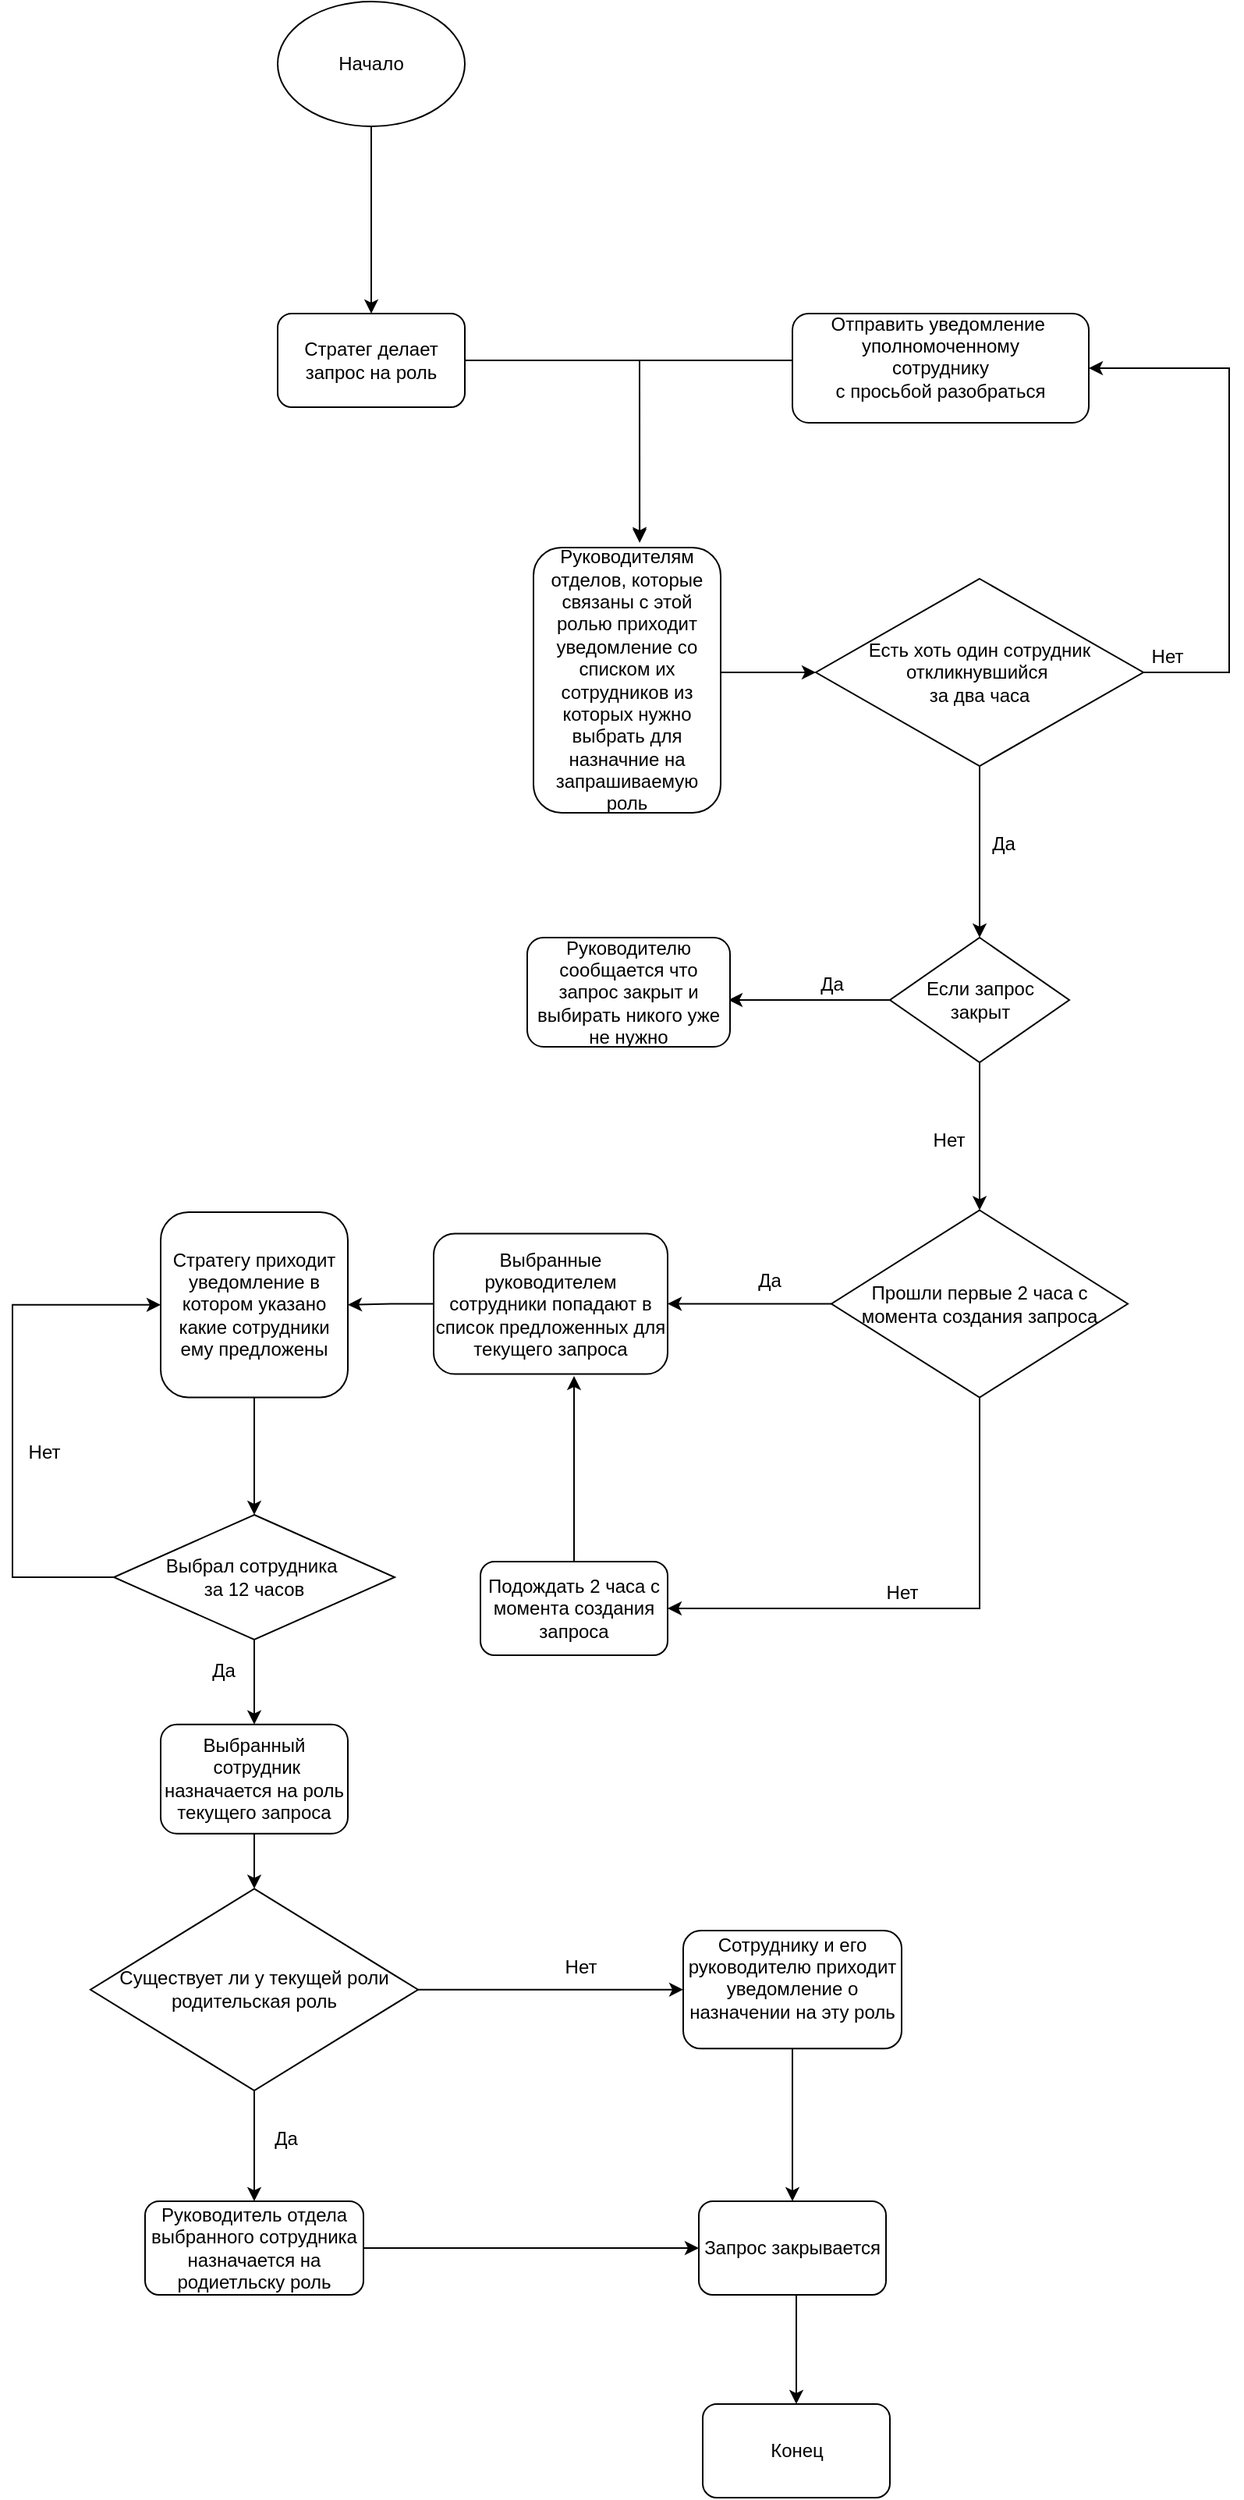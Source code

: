 <mxfile version="15.2.9" type="github">
  <diagram id="C5RBs43oDa-KdzZeNtuy" name="Page-1">
    <mxGraphModel dx="1590" dy="1943" grid="1" gridSize="10" guides="1" tooltips="1" connect="1" arrows="1" fold="1" page="1" pageScale="1" pageWidth="827" pageHeight="1169" math="0" shadow="0">
      <root>
        <mxCell id="WIyWlLk6GJQsqaUBKTNV-0" />
        <mxCell id="WIyWlLk6GJQsqaUBKTNV-1" parent="WIyWlLk6GJQsqaUBKTNV-0" />
        <mxCell id="MZd_cuo-YuZrJoMX92ne-43" style="edgeStyle=orthogonalEdgeStyle;rounded=0;orthogonalLoop=1;jettySize=auto;html=1;entryX=0.567;entryY=-0.024;entryDx=0;entryDy=0;entryPerimeter=0;" edge="1" parent="WIyWlLk6GJQsqaUBKTNV-1" source="zCNVH_hHgbBZrvqFedAu-4" target="zCNVH_hHgbBZrvqFedAu-6">
          <mxGeometry relative="1" as="geometry">
            <Array as="points">
              <mxPoint x="432" y="-80" />
            </Array>
          </mxGeometry>
        </mxCell>
        <mxCell id="zCNVH_hHgbBZrvqFedAu-4" value="Стратег делает запрос на роль" style="rounded=1;whiteSpace=wrap;html=1;" parent="WIyWlLk6GJQsqaUBKTNV-1" vertex="1">
          <mxGeometry x="200" y="-110" width="120" height="60" as="geometry" />
        </mxCell>
        <mxCell id="MZd_cuo-YuZrJoMX92ne-42" style="edgeStyle=orthogonalEdgeStyle;rounded=0;orthogonalLoop=1;jettySize=auto;html=1;entryX=0;entryY=0.5;entryDx=0;entryDy=0;" edge="1" parent="WIyWlLk6GJQsqaUBKTNV-1" source="zCNVH_hHgbBZrvqFedAu-6" target="MZd_cuo-YuZrJoMX92ne-40">
          <mxGeometry relative="1" as="geometry">
            <Array as="points">
              <mxPoint x="500" y="120" />
              <mxPoint x="500" y="120" />
            </Array>
          </mxGeometry>
        </mxCell>
        <mxCell id="zCNVH_hHgbBZrvqFedAu-6" value="Руководителям отделов, которые связаны с этой ролью приходит уведомление со списком их сотрудников из которых нужно выбрать для назначние на запрашиваемую роль" style="rounded=1;whiteSpace=wrap;html=1;" parent="WIyWlLk6GJQsqaUBKTNV-1" vertex="1">
          <mxGeometry x="364" y="40" width="120" height="170" as="geometry" />
        </mxCell>
        <mxCell id="MZd_cuo-YuZrJoMX92ne-59" style="edgeStyle=orthogonalEdgeStyle;rounded=0;orthogonalLoop=1;jettySize=auto;html=1;exitX=0.5;exitY=1;exitDx=0;exitDy=0;entryX=0.5;entryY=0;entryDx=0;entryDy=0;" edge="1" parent="WIyWlLk6GJQsqaUBKTNV-1" source="zCNVH_hHgbBZrvqFedAu-10" target="MZd_cuo-YuZrJoMX92ne-17">
          <mxGeometry relative="1" as="geometry" />
        </mxCell>
        <mxCell id="zCNVH_hHgbBZrvqFedAu-10" value="Стратегу приходит уведомление в котором указано какие сотрудники ему предложены" style="rounded=1;whiteSpace=wrap;html=1;" parent="WIyWlLk6GJQsqaUBKTNV-1" vertex="1">
          <mxGeometry x="125" y="466" width="120" height="118.75" as="geometry" />
        </mxCell>
        <mxCell id="MZd_cuo-YuZrJoMX92ne-60" style="edgeStyle=orthogonalEdgeStyle;rounded=0;orthogonalLoop=1;jettySize=auto;html=1;entryX=0.5;entryY=0;entryDx=0;entryDy=0;" edge="1" parent="WIyWlLk6GJQsqaUBKTNV-1" source="zCNVH_hHgbBZrvqFedAu-12" target="zCNVH_hHgbBZrvqFedAu-20">
          <mxGeometry relative="1" as="geometry" />
        </mxCell>
        <mxCell id="zCNVH_hHgbBZrvqFedAu-12" value="Выбранный&lt;br&gt;&amp;nbsp;сотрудник назначается на роль текущего запроса" style="rounded=1;whiteSpace=wrap;html=1;" parent="WIyWlLk6GJQsqaUBKTNV-1" vertex="1">
          <mxGeometry x="125" y="794.37" width="120" height="70" as="geometry" />
        </mxCell>
        <mxCell id="MZd_cuo-YuZrJoMX92ne-71" style="edgeStyle=orthogonalEdgeStyle;rounded=0;orthogonalLoop=1;jettySize=auto;html=1;entryX=0;entryY=0.5;entryDx=0;entryDy=0;" edge="1" parent="WIyWlLk6GJQsqaUBKTNV-1" source="zCNVH_hHgbBZrvqFedAu-19" target="zCNVH_hHgbBZrvqFedAu-68">
          <mxGeometry relative="1" as="geometry" />
        </mxCell>
        <mxCell id="zCNVH_hHgbBZrvqFedAu-19" value="Руководитель отдела выбранного сотрудника назначается на родиетльску роль" style="rounded=1;whiteSpace=wrap;html=1;" parent="WIyWlLk6GJQsqaUBKTNV-1" vertex="1">
          <mxGeometry x="115" y="1100" width="140" height="60" as="geometry" />
        </mxCell>
        <mxCell id="MZd_cuo-YuZrJoMX92ne-61" style="edgeStyle=orthogonalEdgeStyle;rounded=0;orthogonalLoop=1;jettySize=auto;html=1;entryX=0.5;entryY=0;entryDx=0;entryDy=0;" edge="1" parent="WIyWlLk6GJQsqaUBKTNV-1" source="zCNVH_hHgbBZrvqFedAu-20" target="zCNVH_hHgbBZrvqFedAu-19">
          <mxGeometry relative="1" as="geometry">
            <mxPoint x="185" y="1094.37" as="targetPoint" />
          </mxGeometry>
        </mxCell>
        <mxCell id="MZd_cuo-YuZrJoMX92ne-69" style="edgeStyle=orthogonalEdgeStyle;rounded=0;orthogonalLoop=1;jettySize=auto;html=1;entryX=0;entryY=0.5;entryDx=0;entryDy=0;" edge="1" parent="WIyWlLk6GJQsqaUBKTNV-1" source="zCNVH_hHgbBZrvqFedAu-20" target="MZd_cuo-YuZrJoMX92ne-67">
          <mxGeometry relative="1" as="geometry" />
        </mxCell>
        <mxCell id="zCNVH_hHgbBZrvqFedAu-20" value="Существует ли у текущей роли родительская роль" style="rhombus;whiteSpace=wrap;html=1;" parent="WIyWlLk6GJQsqaUBKTNV-1" vertex="1">
          <mxGeometry x="80" y="899.68" width="210" height="129.37" as="geometry" />
        </mxCell>
        <mxCell id="MZd_cuo-YuZrJoMX92ne-37" style="edgeStyle=orthogonalEdgeStyle;rounded=0;orthogonalLoop=1;jettySize=auto;html=1;entryX=1;entryY=0.5;entryDx=0;entryDy=0;" edge="1" parent="WIyWlLk6GJQsqaUBKTNV-1" source="zCNVH_hHgbBZrvqFedAu-31" target="zCNVH_hHgbBZrvqFedAu-10">
          <mxGeometry relative="1" as="geometry" />
        </mxCell>
        <mxCell id="zCNVH_hHgbBZrvqFedAu-31" value="Выбранные руководителем сотрудники попадают в список предложенных для текущего запроса" style="rounded=1;whiteSpace=wrap;html=1;" parent="WIyWlLk6GJQsqaUBKTNV-1" vertex="1">
          <mxGeometry x="300" y="479.75" width="150" height="90" as="geometry" />
        </mxCell>
        <mxCell id="MZd_cuo-YuZrJoMX92ne-73" style="edgeStyle=orthogonalEdgeStyle;rounded=0;orthogonalLoop=1;jettySize=auto;html=1;entryX=0.5;entryY=0;entryDx=0;entryDy=0;" edge="1" parent="WIyWlLk6GJQsqaUBKTNV-1" source="zCNVH_hHgbBZrvqFedAu-68" target="EclakT0VGjw_wbwwDs8H-18">
          <mxGeometry relative="1" as="geometry">
            <Array as="points">
              <mxPoint x="533" y="1195" />
            </Array>
          </mxGeometry>
        </mxCell>
        <mxCell id="zCNVH_hHgbBZrvqFedAu-68" value="Запрос закрывается" style="rounded=1;whiteSpace=wrap;html=1;" parent="WIyWlLk6GJQsqaUBKTNV-1" vertex="1">
          <mxGeometry x="470" y="1100" width="120" height="60" as="geometry" />
        </mxCell>
        <mxCell id="zCNVH_hHgbBZrvqFedAu-87" style="edgeStyle=orthogonalEdgeStyle;rounded=0;orthogonalLoop=1;jettySize=auto;html=1;entryX=1;entryY=0.5;entryDx=0;entryDy=0;" parent="WIyWlLk6GJQsqaUBKTNV-1" source="zCNVH_hHgbBZrvqFedAu-85" edge="1">
          <mxGeometry relative="1" as="geometry">
            <mxPoint x="489" y="330" as="targetPoint" />
          </mxGeometry>
        </mxCell>
        <mxCell id="MZd_cuo-YuZrJoMX92ne-28" style="edgeStyle=orthogonalEdgeStyle;rounded=0;orthogonalLoop=1;jettySize=auto;html=1;exitX=0.5;exitY=1;exitDx=0;exitDy=0;entryX=0.5;entryY=0;entryDx=0;entryDy=0;" edge="1" parent="WIyWlLk6GJQsqaUBKTNV-1" source="zCNVH_hHgbBZrvqFedAu-85" target="MZd_cuo-YuZrJoMX92ne-1">
          <mxGeometry relative="1" as="geometry">
            <Array as="points">
              <mxPoint x="650" y="370" />
            </Array>
          </mxGeometry>
        </mxCell>
        <mxCell id="zCNVH_hHgbBZrvqFedAu-85" value="Если запрос &lt;br&gt;закрыт" style="rhombus;whiteSpace=wrap;html=1;" parent="WIyWlLk6GJQsqaUBKTNV-1" vertex="1">
          <mxGeometry x="592.5" y="290" width="115" height="80" as="geometry" />
        </mxCell>
        <mxCell id="zCNVH_hHgbBZrvqFedAu-86" value="Нет" style="text;html=1;align=center;verticalAlign=middle;resizable=0;points=[];autosize=1;strokeColor=none;fillColor=none;" parent="WIyWlLk6GJQsqaUBKTNV-1" vertex="1">
          <mxGeometry x="610" y="410" width="40" height="20" as="geometry" />
        </mxCell>
        <mxCell id="zCNVH_hHgbBZrvqFedAu-89" value="Да" style="text;html=1;align=center;verticalAlign=middle;resizable=0;points=[];autosize=1;strokeColor=none;fillColor=none;" parent="WIyWlLk6GJQsqaUBKTNV-1" vertex="1">
          <mxGeometry x="540" y="310" width="30" height="20" as="geometry" />
        </mxCell>
        <mxCell id="EclakT0VGjw_wbwwDs8H-8" value="Нет" style="text;html=1;align=center;verticalAlign=middle;resizable=0;points=[];autosize=1;strokeColor=none;fillColor=none;" parent="WIyWlLk6GJQsqaUBKTNV-1" vertex="1">
          <mxGeometry x="374" y="940.0" width="40" height="20" as="geometry" />
        </mxCell>
        <mxCell id="EclakT0VGjw_wbwwDs8H-16" style="edgeStyle=orthogonalEdgeStyle;rounded=0;orthogonalLoop=1;jettySize=auto;html=1;entryX=0.5;entryY=0;entryDx=0;entryDy=0;" parent="WIyWlLk6GJQsqaUBKTNV-1" source="EclakT0VGjw_wbwwDs8H-15" target="zCNVH_hHgbBZrvqFedAu-4" edge="1">
          <mxGeometry relative="1" as="geometry" />
        </mxCell>
        <mxCell id="EclakT0VGjw_wbwwDs8H-15" value="Начало" style="ellipse;whiteSpace=wrap;html=1;" parent="WIyWlLk6GJQsqaUBKTNV-1" vertex="1">
          <mxGeometry x="200" y="-310" width="120" height="80" as="geometry" />
        </mxCell>
        <mxCell id="EclakT0VGjw_wbwwDs8H-18" value="Конец" style="rounded=1;whiteSpace=wrap;html=1;" parent="WIyWlLk6GJQsqaUBKTNV-1" vertex="1">
          <mxGeometry x="472.5" y="1230" width="120" height="60" as="geometry" />
        </mxCell>
        <mxCell id="MZd_cuo-YuZrJoMX92ne-29" style="edgeStyle=orthogonalEdgeStyle;rounded=0;orthogonalLoop=1;jettySize=auto;html=1;entryX=1;entryY=0.5;entryDx=0;entryDy=0;" edge="1" parent="WIyWlLk6GJQsqaUBKTNV-1" source="MZd_cuo-YuZrJoMX92ne-1" target="zCNVH_hHgbBZrvqFedAu-31">
          <mxGeometry relative="1" as="geometry" />
        </mxCell>
        <mxCell id="MZd_cuo-YuZrJoMX92ne-38" style="edgeStyle=orthogonalEdgeStyle;rounded=0;orthogonalLoop=1;jettySize=auto;html=1;entryX=1;entryY=0.5;entryDx=0;entryDy=0;" edge="1" parent="WIyWlLk6GJQsqaUBKTNV-1" source="MZd_cuo-YuZrJoMX92ne-1" target="MZd_cuo-YuZrJoMX92ne-34">
          <mxGeometry relative="1" as="geometry">
            <mxPoint x="650" y="720" as="targetPoint" />
            <Array as="points">
              <mxPoint x="650" y="720" />
            </Array>
          </mxGeometry>
        </mxCell>
        <mxCell id="MZd_cuo-YuZrJoMX92ne-1" value="Прошли первые 2 часа с момента создания запроса" style="rhombus;whiteSpace=wrap;html=1;" vertex="1" parent="WIyWlLk6GJQsqaUBKTNV-1">
          <mxGeometry x="555" y="464.75" width="190" height="120" as="geometry" />
        </mxCell>
        <mxCell id="MZd_cuo-YuZrJoMX92ne-10" value="Да&lt;br&gt;" style="text;html=1;align=center;verticalAlign=middle;resizable=0;points=[];autosize=1;strokeColor=none;fillColor=none;" vertex="1" parent="WIyWlLk6GJQsqaUBKTNV-1">
          <mxGeometry x="500" y="500" width="30" height="20" as="geometry" />
        </mxCell>
        <mxCell id="MZd_cuo-YuZrJoMX92ne-14" value="Нет" style="text;html=1;align=center;verticalAlign=middle;resizable=0;points=[];autosize=1;strokeColor=none;fillColor=none;" vertex="1" parent="WIyWlLk6GJQsqaUBKTNV-1">
          <mxGeometry x="580" y="700" width="40" height="20" as="geometry" />
        </mxCell>
        <mxCell id="MZd_cuo-YuZrJoMX92ne-18" style="edgeStyle=orthogonalEdgeStyle;rounded=0;orthogonalLoop=1;jettySize=auto;html=1;entryX=0.5;entryY=0;entryDx=0;entryDy=0;" edge="1" parent="WIyWlLk6GJQsqaUBKTNV-1" source="MZd_cuo-YuZrJoMX92ne-17" target="zCNVH_hHgbBZrvqFedAu-12">
          <mxGeometry relative="1" as="geometry" />
        </mxCell>
        <mxCell id="MZd_cuo-YuZrJoMX92ne-20" style="edgeStyle=orthogonalEdgeStyle;rounded=0;orthogonalLoop=1;jettySize=auto;html=1;entryX=0;entryY=0.5;entryDx=0;entryDy=0;" edge="1" parent="WIyWlLk6GJQsqaUBKTNV-1" source="MZd_cuo-YuZrJoMX92ne-17" target="zCNVH_hHgbBZrvqFedAu-10">
          <mxGeometry relative="1" as="geometry">
            <mxPoint x="110" y="520" as="targetPoint" />
            <Array as="points">
              <mxPoint x="30" y="700" />
              <mxPoint x="30" y="525" />
            </Array>
          </mxGeometry>
        </mxCell>
        <mxCell id="MZd_cuo-YuZrJoMX92ne-17" value="Выбрал сотрудника&amp;nbsp;&lt;br&gt;за 12 часов" style="rhombus;whiteSpace=wrap;html=1;" vertex="1" parent="WIyWlLk6GJQsqaUBKTNV-1">
          <mxGeometry x="95" y="660" width="180" height="80" as="geometry" />
        </mxCell>
        <mxCell id="MZd_cuo-YuZrJoMX92ne-19" value="Да" style="text;html=1;align=center;verticalAlign=middle;resizable=0;points=[];autosize=1;strokeColor=none;fillColor=none;" vertex="1" parent="WIyWlLk6GJQsqaUBKTNV-1">
          <mxGeometry x="150" y="750" width="30" height="20" as="geometry" />
        </mxCell>
        <mxCell id="MZd_cuo-YuZrJoMX92ne-22" value="Нет" style="text;html=1;align=center;verticalAlign=middle;resizable=0;points=[];autosize=1;strokeColor=none;fillColor=none;" vertex="1" parent="WIyWlLk6GJQsqaUBKTNV-1">
          <mxGeometry x="30" y="610" width="40" height="20" as="geometry" />
        </mxCell>
        <mxCell id="MZd_cuo-YuZrJoMX92ne-23" value="Да" style="text;html=1;align=center;verticalAlign=middle;resizable=0;points=[];autosize=1;strokeColor=none;fillColor=none;" vertex="1" parent="WIyWlLk6GJQsqaUBKTNV-1">
          <mxGeometry x="190" y="1050" width="30" height="20" as="geometry" />
        </mxCell>
        <mxCell id="MZd_cuo-YuZrJoMX92ne-35" style="edgeStyle=orthogonalEdgeStyle;rounded=0;orthogonalLoop=1;jettySize=auto;html=1;entryX=0.6;entryY=1.014;entryDx=0;entryDy=0;entryPerimeter=0;" edge="1" parent="WIyWlLk6GJQsqaUBKTNV-1" source="MZd_cuo-YuZrJoMX92ne-34" target="zCNVH_hHgbBZrvqFedAu-31">
          <mxGeometry relative="1" as="geometry" />
        </mxCell>
        <mxCell id="MZd_cuo-YuZrJoMX92ne-34" value="Подождать 2 часа с момента создания запроса" style="rounded=1;whiteSpace=wrap;html=1;" vertex="1" parent="WIyWlLk6GJQsqaUBKTNV-1">
          <mxGeometry x="330" y="690" width="120" height="60" as="geometry" />
        </mxCell>
        <mxCell id="MZd_cuo-YuZrJoMX92ne-54" style="edgeStyle=orthogonalEdgeStyle;rounded=0;orthogonalLoop=1;jettySize=auto;html=1;entryX=1;entryY=0.5;entryDx=0;entryDy=0;" edge="1" parent="WIyWlLk6GJQsqaUBKTNV-1" source="MZd_cuo-YuZrJoMX92ne-40" target="MZd_cuo-YuZrJoMX92ne-49">
          <mxGeometry relative="1" as="geometry">
            <mxPoint x="820" as="targetPoint" />
            <Array as="points">
              <mxPoint x="810" y="120" />
              <mxPoint x="810" y="-75" />
            </Array>
          </mxGeometry>
        </mxCell>
        <mxCell id="MZd_cuo-YuZrJoMX92ne-58" style="edgeStyle=orthogonalEdgeStyle;rounded=0;orthogonalLoop=1;jettySize=auto;html=1;entryX=0.5;entryY=0;entryDx=0;entryDy=0;" edge="1" parent="WIyWlLk6GJQsqaUBKTNV-1" source="MZd_cuo-YuZrJoMX92ne-40" target="zCNVH_hHgbBZrvqFedAu-85">
          <mxGeometry relative="1" as="geometry">
            <mxPoint x="645" y="280" as="targetPoint" />
            <Array as="points">
              <mxPoint x="650" y="210" />
              <mxPoint x="650" y="210" />
            </Array>
          </mxGeometry>
        </mxCell>
        <mxCell id="MZd_cuo-YuZrJoMX92ne-40" value="Есть хоть один сотрудник&lt;br&gt;откликнувшийся&amp;nbsp;&lt;br&gt;за два часа" style="rhombus;whiteSpace=wrap;html=1;" vertex="1" parent="WIyWlLk6GJQsqaUBKTNV-1">
          <mxGeometry x="545" y="60" width="210" height="120" as="geometry" />
        </mxCell>
        <mxCell id="MZd_cuo-YuZrJoMX92ne-45" value="Да" style="text;html=1;align=center;verticalAlign=middle;resizable=0;points=[];autosize=1;strokeColor=none;fillColor=none;" vertex="1" parent="WIyWlLk6GJQsqaUBKTNV-1">
          <mxGeometry x="650" y="220" width="30" height="20" as="geometry" />
        </mxCell>
        <mxCell id="MZd_cuo-YuZrJoMX92ne-47" value="Нет" style="text;html=1;align=center;verticalAlign=middle;resizable=0;points=[];autosize=1;strokeColor=none;fillColor=none;" vertex="1" parent="WIyWlLk6GJQsqaUBKTNV-1">
          <mxGeometry x="750" y="100" width="40" height="20" as="geometry" />
        </mxCell>
        <mxCell id="MZd_cuo-YuZrJoMX92ne-66" style="edgeStyle=orthogonalEdgeStyle;rounded=0;orthogonalLoop=1;jettySize=auto;html=1;entryX=0.567;entryY=-0.018;entryDx=0;entryDy=0;entryPerimeter=0;" edge="1" parent="WIyWlLk6GJQsqaUBKTNV-1" source="MZd_cuo-YuZrJoMX92ne-49" target="zCNVH_hHgbBZrvqFedAu-6">
          <mxGeometry relative="1" as="geometry">
            <mxPoint x="440" y="-60" as="targetPoint" />
            <Array as="points">
              <mxPoint x="432" y="-80" />
            </Array>
          </mxGeometry>
        </mxCell>
        <mxCell id="MZd_cuo-YuZrJoMX92ne-49" value="Отправить уведомление&amp;nbsp;&lt;br&gt;уполномоченному&lt;br&gt;сотруднику &lt;br&gt;с просьбой разобраться&lt;br&gt;&amp;nbsp;" style="rounded=1;whiteSpace=wrap;html=1;" vertex="1" parent="WIyWlLk6GJQsqaUBKTNV-1">
          <mxGeometry x="530" y="-110" width="190" height="70" as="geometry" />
        </mxCell>
        <mxCell id="MZd_cuo-YuZrJoMX92ne-56" value="&lt;span&gt;Руководителю сообщается что запрос закрыт и выбирать никого уже не нужно&lt;/span&gt;" style="rounded=1;whiteSpace=wrap;html=1;" vertex="1" parent="WIyWlLk6GJQsqaUBKTNV-1">
          <mxGeometry x="360" y="290" width="130" height="70" as="geometry" />
        </mxCell>
        <mxCell id="MZd_cuo-YuZrJoMX92ne-72" style="edgeStyle=orthogonalEdgeStyle;rounded=0;orthogonalLoop=1;jettySize=auto;html=1;entryX=0.5;entryY=0;entryDx=0;entryDy=0;" edge="1" parent="WIyWlLk6GJQsqaUBKTNV-1" source="MZd_cuo-YuZrJoMX92ne-67" target="zCNVH_hHgbBZrvqFedAu-68">
          <mxGeometry relative="1" as="geometry" />
        </mxCell>
        <mxCell id="MZd_cuo-YuZrJoMX92ne-67" value="Сотруднику и его руководителю приходит уведомление о назначении на эту роль&lt;br&gt;&amp;nbsp;" style="rounded=1;whiteSpace=wrap;html=1;" vertex="1" parent="WIyWlLk6GJQsqaUBKTNV-1">
          <mxGeometry x="460" y="926.55" width="140" height="75.63" as="geometry" />
        </mxCell>
      </root>
    </mxGraphModel>
  </diagram>
</mxfile>
